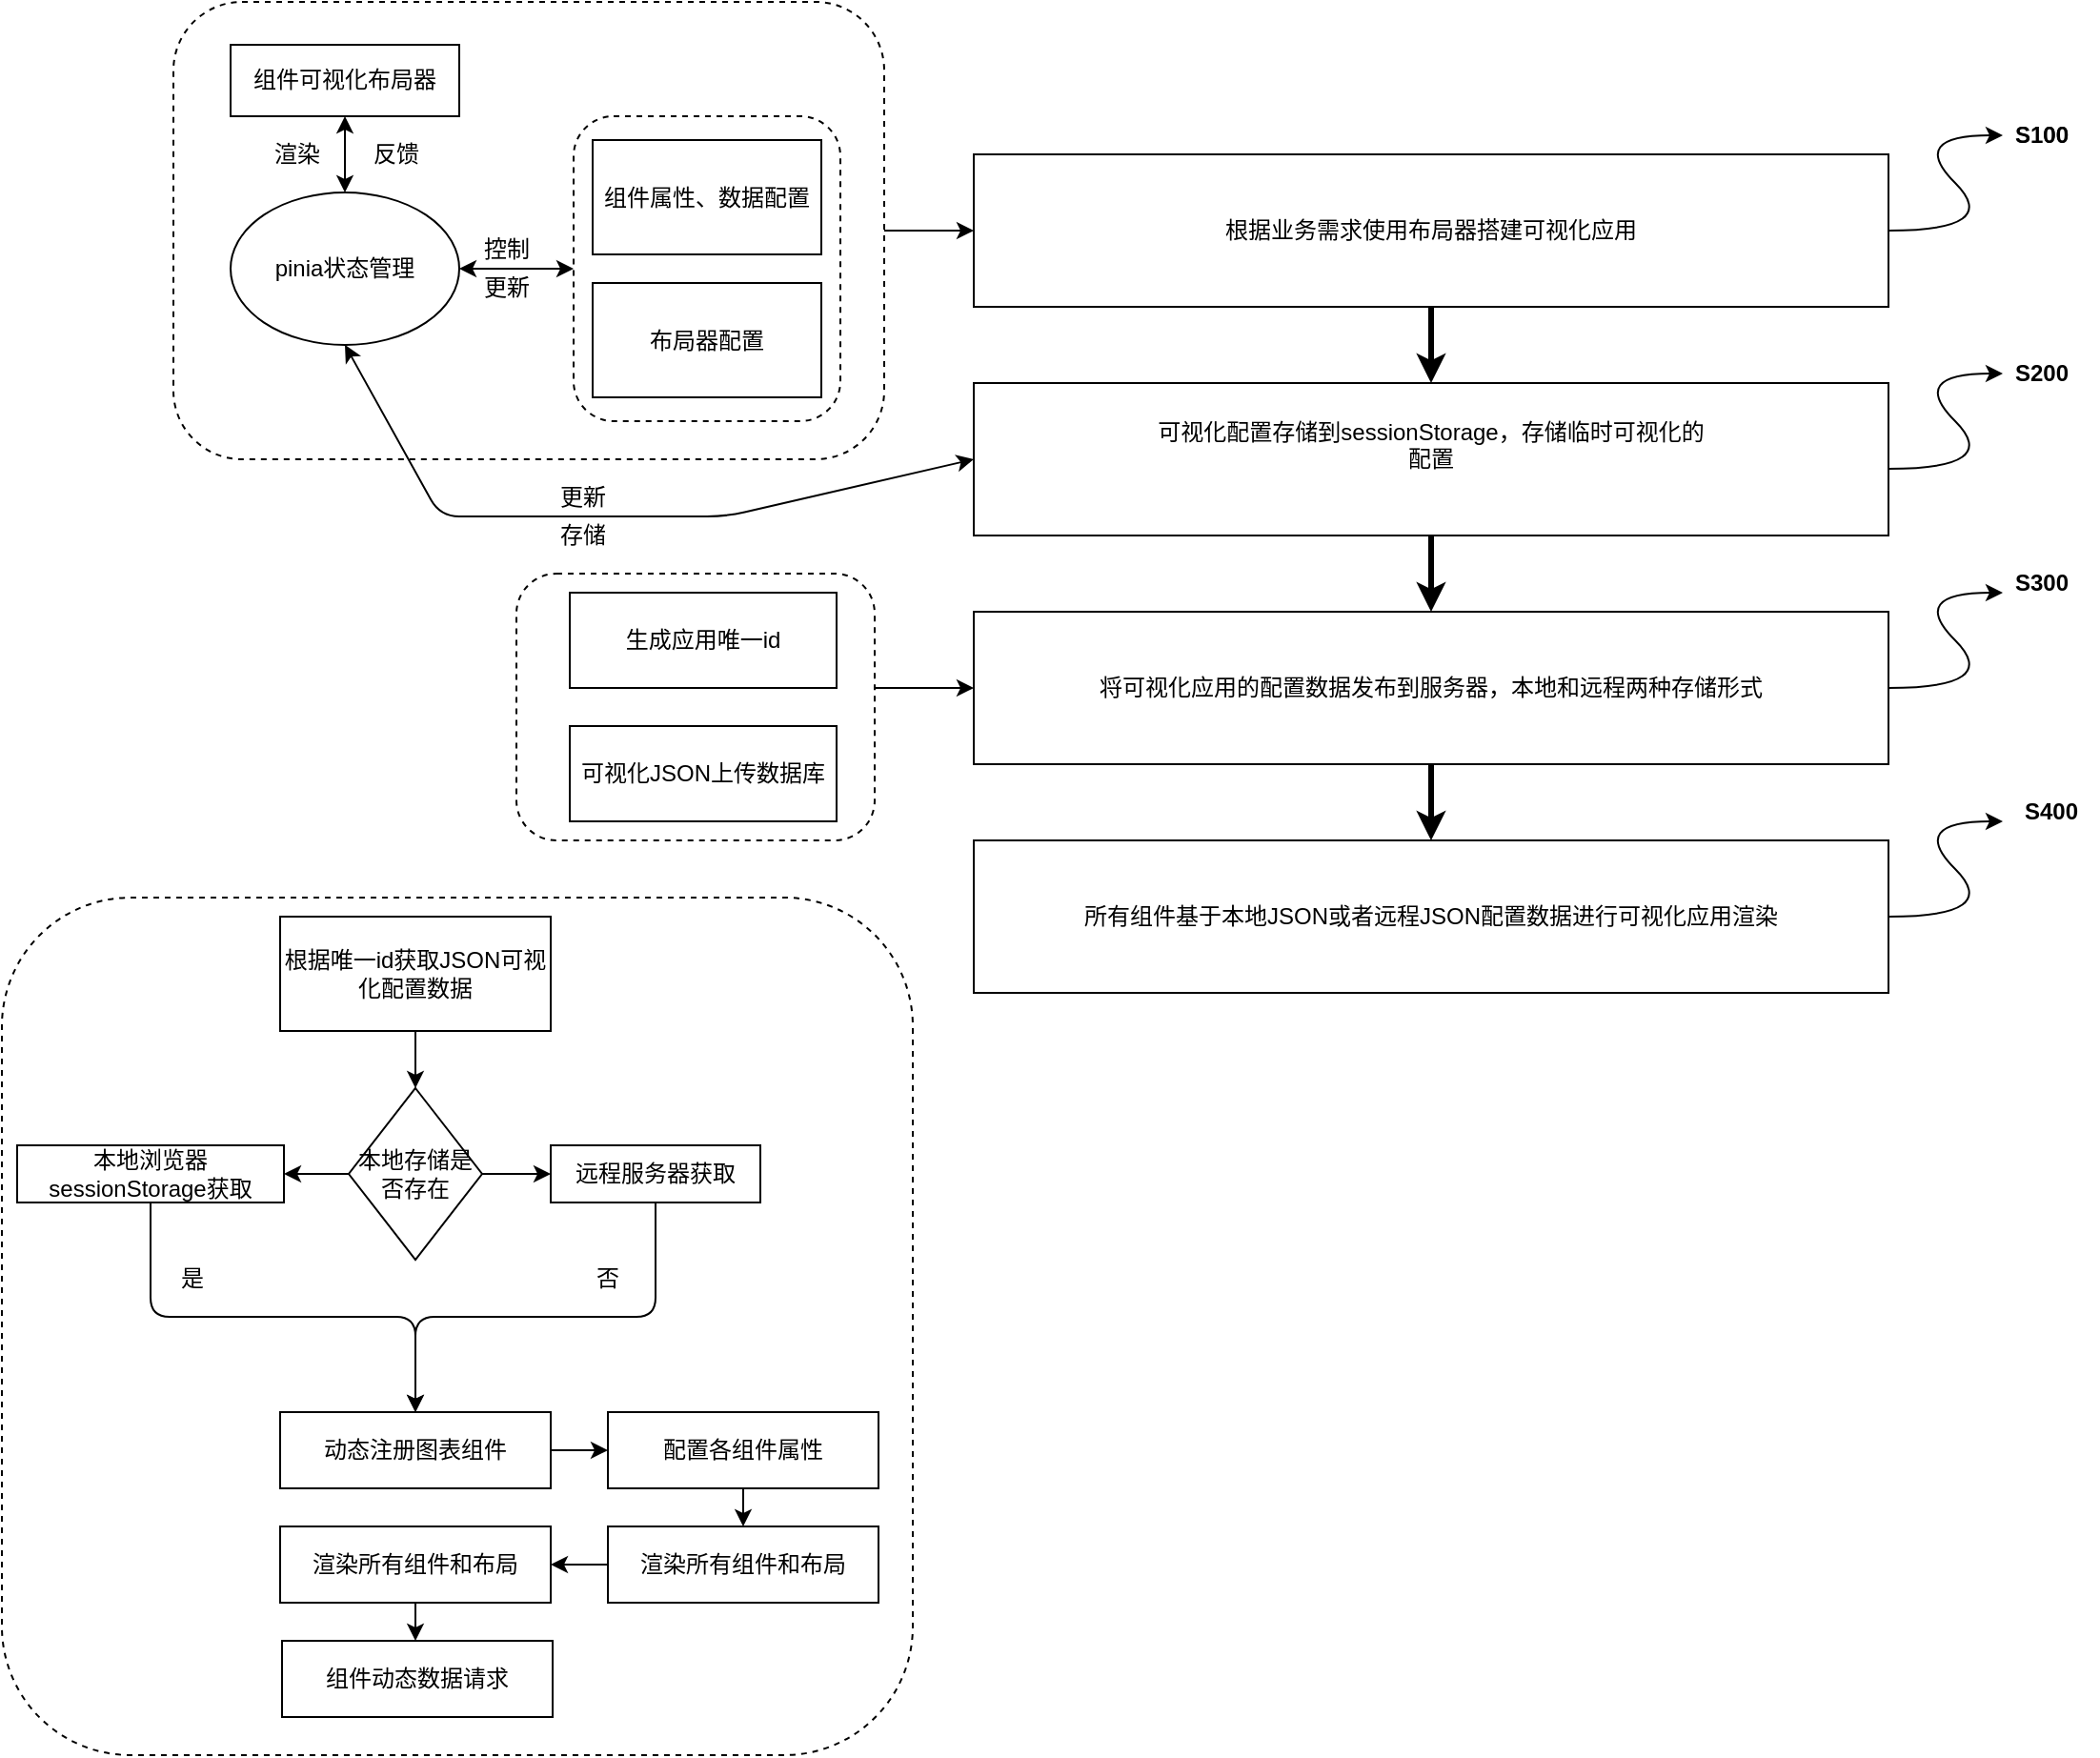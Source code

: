 <mxfile version="20.8.20" type="github">
  <diagram name="第 1 页" id="GeeEb77dweloTAw-bRXM">
    <mxGraphModel dx="2022" dy="1806" grid="1" gridSize="10" guides="1" tooltips="1" connect="1" arrows="1" fold="1" page="1" pageScale="1" pageWidth="827" pageHeight="1169" math="0" shadow="0">
      <root>
        <mxCell id="0" />
        <mxCell id="1" parent="0" />
        <mxCell id="noXm-ATCnPWvdTikBei7-1" value="根据业务需求使用布局器搭建可视化应用" style="rounded=0;whiteSpace=wrap;html=1;" vertex="1" parent="1">
          <mxGeometry x="80" y="40" width="480" height="80" as="geometry" />
        </mxCell>
        <mxCell id="noXm-ATCnPWvdTikBei7-11" value="" style="edgeStyle=orthogonalEdgeStyle;rounded=0;orthogonalLoop=1;jettySize=auto;html=1;strokeWidth=3;" edge="1" parent="1" source="noXm-ATCnPWvdTikBei7-5" target="noXm-ATCnPWvdTikBei7-6">
          <mxGeometry relative="1" as="geometry" />
        </mxCell>
        <mxCell id="noXm-ATCnPWvdTikBei7-5" value="&lt;div&gt;可视化配置存储到sessionStorage，存储临时可视化的&lt;/div&gt;配置&lt;div&gt;&lt;br&gt;&lt;/div&gt;" style="rounded=0;whiteSpace=wrap;html=1;" vertex="1" parent="1">
          <mxGeometry x="80" y="160" width="480" height="80" as="geometry" />
        </mxCell>
        <mxCell id="noXm-ATCnPWvdTikBei7-12" value="" style="edgeStyle=orthogonalEdgeStyle;rounded=0;orthogonalLoop=1;jettySize=auto;html=1;strokeWidth=3;" edge="1" parent="1" source="noXm-ATCnPWvdTikBei7-6" target="noXm-ATCnPWvdTikBei7-7">
          <mxGeometry relative="1" as="geometry" />
        </mxCell>
        <mxCell id="noXm-ATCnPWvdTikBei7-6" value="&lt;span style=&quot;font-weight: normal;&quot;&gt;将可视化应用的配置数据发布到服务器，本地和远程两种存储形式&lt;/span&gt;" style="rounded=0;whiteSpace=wrap;html=1;fontStyle=1" vertex="1" parent="1">
          <mxGeometry x="80" y="280" width="480" height="80" as="geometry" />
        </mxCell>
        <mxCell id="noXm-ATCnPWvdTikBei7-7" value="所有组件基于本地JSON或者远程JSON配置数据进行可视化应用渲染" style="rounded=0;whiteSpace=wrap;html=1;" vertex="1" parent="1">
          <mxGeometry x="80" y="400" width="480" height="80" as="geometry" />
        </mxCell>
        <mxCell id="noXm-ATCnPWvdTikBei7-10" value="" style="endArrow=classic;html=1;rounded=0;exitX=0.5;exitY=1;exitDx=0;exitDy=0;strokeWidth=3;" edge="1" parent="1" source="noXm-ATCnPWvdTikBei7-1" target="noXm-ATCnPWvdTikBei7-5">
          <mxGeometry width="50" height="50" relative="1" as="geometry">
            <mxPoint x="270" y="390" as="sourcePoint" />
            <mxPoint x="320" y="340" as="targetPoint" />
          </mxGeometry>
        </mxCell>
        <mxCell id="noXm-ATCnPWvdTikBei7-15" value="" style="curved=1;endArrow=classic;html=1;rounded=0;strokeWidth=1;exitX=1;exitY=0.5;exitDx=0;exitDy=0;" edge="1" parent="1" source="noXm-ATCnPWvdTikBei7-1">
          <mxGeometry width="50" height="50" relative="1" as="geometry">
            <mxPoint x="570" y="80" as="sourcePoint" />
            <mxPoint x="620" y="30" as="targetPoint" />
            <Array as="points">
              <mxPoint x="620" y="80" />
              <mxPoint x="570" y="30" />
            </Array>
          </mxGeometry>
        </mxCell>
        <mxCell id="noXm-ATCnPWvdTikBei7-16" value="S100" style="text;html=1;align=center;verticalAlign=middle;resizable=0;points=[];autosize=1;strokeColor=none;fillColor=none;" vertex="1" parent="1">
          <mxGeometry x="615" y="15" width="50" height="30" as="geometry" />
        </mxCell>
        <mxCell id="noXm-ATCnPWvdTikBei7-17" value="" style="curved=1;endArrow=classic;html=1;rounded=0;strokeWidth=1;exitX=1;exitY=0.5;exitDx=0;exitDy=0;" edge="1" parent="1">
          <mxGeometry width="50" height="50" relative="1" as="geometry">
            <mxPoint x="560" y="205" as="sourcePoint" />
            <mxPoint x="620" y="155" as="targetPoint" />
            <Array as="points">
              <mxPoint x="620" y="205" />
              <mxPoint x="570" y="155" />
            </Array>
          </mxGeometry>
        </mxCell>
        <mxCell id="noXm-ATCnPWvdTikBei7-18" value="&lt;b&gt;S200&lt;/b&gt;" style="text;html=1;align=center;verticalAlign=middle;resizable=0;points=[];autosize=1;strokeColor=none;fillColor=none;" vertex="1" parent="1">
          <mxGeometry x="615" y="140" width="50" height="30" as="geometry" />
        </mxCell>
        <mxCell id="noXm-ATCnPWvdTikBei7-22" value="" style="curved=1;endArrow=classic;html=1;rounded=0;strokeWidth=1;exitX=1;exitY=0.5;exitDx=0;exitDy=0;" edge="1" parent="1">
          <mxGeometry width="50" height="50" relative="1" as="geometry">
            <mxPoint x="560" y="320" as="sourcePoint" />
            <mxPoint x="620" y="270" as="targetPoint" />
            <Array as="points">
              <mxPoint x="620" y="320" />
              <mxPoint x="570" y="270" />
            </Array>
          </mxGeometry>
        </mxCell>
        <mxCell id="noXm-ATCnPWvdTikBei7-23" value="" style="curved=1;endArrow=classic;html=1;rounded=0;strokeWidth=1;exitX=1;exitY=0.5;exitDx=0;exitDy=0;" edge="1" parent="1">
          <mxGeometry width="50" height="50" relative="1" as="geometry">
            <mxPoint x="560" y="440" as="sourcePoint" />
            <mxPoint x="620" y="390" as="targetPoint" />
            <Array as="points">
              <mxPoint x="620" y="440" />
              <mxPoint x="570" y="390" />
            </Array>
          </mxGeometry>
        </mxCell>
        <mxCell id="noXm-ATCnPWvdTikBei7-25" value="&lt;b&gt;S300&lt;/b&gt;" style="text;html=1;align=center;verticalAlign=middle;resizable=0;points=[];autosize=1;strokeColor=none;fillColor=none;" vertex="1" parent="1">
          <mxGeometry x="615" y="250" width="50" height="30" as="geometry" />
        </mxCell>
        <mxCell id="noXm-ATCnPWvdTikBei7-26" value="&lt;b&gt;S400&lt;/b&gt;" style="text;html=1;align=center;verticalAlign=middle;resizable=0;points=[];autosize=1;strokeColor=none;fillColor=none;" vertex="1" parent="1">
          <mxGeometry x="620" y="370" width="50" height="30" as="geometry" />
        </mxCell>
        <mxCell id="noXm-ATCnPWvdTikBei7-28" value="&lt;b&gt;S100&lt;/b&gt;" style="text;html=1;align=center;verticalAlign=middle;resizable=0;points=[];autosize=1;strokeColor=none;fillColor=none;" vertex="1" parent="1">
          <mxGeometry x="615" y="15" width="50" height="30" as="geometry" />
        </mxCell>
        <mxCell id="noXm-ATCnPWvdTikBei7-45" value="" style="edgeStyle=orthogonalEdgeStyle;rounded=0;orthogonalLoop=1;jettySize=auto;html=1;strokeWidth=1;" edge="1" parent="1" source="noXm-ATCnPWvdTikBei7-43" target="noXm-ATCnPWvdTikBei7-1">
          <mxGeometry relative="1" as="geometry" />
        </mxCell>
        <mxCell id="noXm-ATCnPWvdTikBei7-43" value="" style="rounded=1;whiteSpace=wrap;html=1;dashed=1;" vertex="1" parent="1">
          <mxGeometry x="-340" y="-40" width="373" height="240" as="geometry" />
        </mxCell>
        <mxCell id="noXm-ATCnPWvdTikBei7-38" value="" style="rounded=1;whiteSpace=wrap;html=1;dashed=1;" vertex="1" parent="1">
          <mxGeometry x="-130" y="20" width="140" height="160" as="geometry" />
        </mxCell>
        <mxCell id="noXm-ATCnPWvdTikBei7-30" value="组件可视化布局器" style="rounded=0;whiteSpace=wrap;html=1;" vertex="1" parent="1">
          <mxGeometry x="-310" y="-17.5" width="120" height="37.5" as="geometry" />
        </mxCell>
        <mxCell id="noXm-ATCnPWvdTikBei7-31" value="pinia状态管理" style="ellipse;whiteSpace=wrap;html=1;" vertex="1" parent="1">
          <mxGeometry x="-310" y="60" width="120" height="80" as="geometry" />
        </mxCell>
        <mxCell id="noXm-ATCnPWvdTikBei7-32" value="组件属性、数据配置" style="rounded=0;whiteSpace=wrap;html=1;" vertex="1" parent="1">
          <mxGeometry x="-120" y="32.5" width="120" height="60" as="geometry" />
        </mxCell>
        <mxCell id="noXm-ATCnPWvdTikBei7-33" value="布局器配置" style="rounded=0;whiteSpace=wrap;html=1;" vertex="1" parent="1">
          <mxGeometry x="-120" y="107.5" width="120" height="60" as="geometry" />
        </mxCell>
        <mxCell id="noXm-ATCnPWvdTikBei7-36" value="渲染" style="text;html=1;strokeColor=none;fillColor=none;align=center;verticalAlign=middle;whiteSpace=wrap;rounded=0;" vertex="1" parent="1">
          <mxGeometry x="-300" y="30" width="50" height="20" as="geometry" />
        </mxCell>
        <mxCell id="noXm-ATCnPWvdTikBei7-37" value="反馈" style="text;html=1;strokeColor=none;fillColor=none;align=center;verticalAlign=middle;whiteSpace=wrap;rounded=0;" vertex="1" parent="1">
          <mxGeometry x="-248" y="30" width="50" height="20" as="geometry" />
        </mxCell>
        <mxCell id="noXm-ATCnPWvdTikBei7-39" value="" style="endArrow=classic;startArrow=classic;html=1;rounded=0;strokeWidth=1;entryX=0;entryY=0.5;entryDx=0;entryDy=0;" edge="1" parent="1" target="noXm-ATCnPWvdTikBei7-38">
          <mxGeometry width="50" height="50" relative="1" as="geometry">
            <mxPoint x="-190" y="100" as="sourcePoint" />
            <mxPoint x="-140" y="50" as="targetPoint" />
          </mxGeometry>
        </mxCell>
        <mxCell id="noXm-ATCnPWvdTikBei7-40" value="控制" style="text;html=1;strokeColor=none;fillColor=none;align=center;verticalAlign=middle;whiteSpace=wrap;rounded=0;" vertex="1" parent="1">
          <mxGeometry x="-190" y="80" width="50" height="20" as="geometry" />
        </mxCell>
        <mxCell id="noXm-ATCnPWvdTikBei7-41" value="更新" style="text;html=1;strokeColor=none;fillColor=none;align=center;verticalAlign=middle;whiteSpace=wrap;rounded=0;" vertex="1" parent="1">
          <mxGeometry x="-190" y="100" width="50" height="20" as="geometry" />
        </mxCell>
        <mxCell id="noXm-ATCnPWvdTikBei7-42" value="" style="endArrow=classic;startArrow=classic;html=1;rounded=0;strokeWidth=1;entryX=0.5;entryY=1;entryDx=0;entryDy=0;exitX=0.5;exitY=0;exitDx=0;exitDy=0;" edge="1" parent="1" source="noXm-ATCnPWvdTikBei7-31" target="noXm-ATCnPWvdTikBei7-30">
          <mxGeometry width="50" height="50" relative="1" as="geometry">
            <mxPoint x="-300" y="90" as="sourcePoint" />
            <mxPoint x="-250" y="40" as="targetPoint" />
          </mxGeometry>
        </mxCell>
        <mxCell id="noXm-ATCnPWvdTikBei7-47" value="" style="endArrow=classic;startArrow=classic;html=1;rounded=1;strokeWidth=1;exitX=0.5;exitY=1;exitDx=0;exitDy=0;entryX=0;entryY=0.5;entryDx=0;entryDy=0;" edge="1" parent="1" source="noXm-ATCnPWvdTikBei7-31" target="noXm-ATCnPWvdTikBei7-5">
          <mxGeometry width="50" height="50" relative="1" as="geometry">
            <mxPoint x="200" y="120" as="sourcePoint" />
            <mxPoint x="250" y="70" as="targetPoint" />
            <Array as="points">
              <mxPoint x="-200" y="230" />
              <mxPoint x="-50" y="230" />
            </Array>
          </mxGeometry>
        </mxCell>
        <mxCell id="noXm-ATCnPWvdTikBei7-48" value="存储" style="text;html=1;strokeColor=none;fillColor=none;align=center;verticalAlign=middle;whiteSpace=wrap;rounded=0;" vertex="1" parent="1">
          <mxGeometry x="-150" y="230" width="50" height="20" as="geometry" />
        </mxCell>
        <mxCell id="noXm-ATCnPWvdTikBei7-49" value="更新" style="text;html=1;strokeColor=none;fillColor=none;align=center;verticalAlign=middle;whiteSpace=wrap;rounded=0;" vertex="1" parent="1">
          <mxGeometry x="-150" y="210" width="50" height="20" as="geometry" />
        </mxCell>
        <mxCell id="noXm-ATCnPWvdTikBei7-53" value="" style="group" vertex="1" connectable="0" parent="1">
          <mxGeometry x="-160" y="260" width="310" height="140" as="geometry" />
        </mxCell>
        <mxCell id="noXm-ATCnPWvdTikBei7-52" value="" style="rounded=1;whiteSpace=wrap;html=1;dashed=1;" vertex="1" parent="noXm-ATCnPWvdTikBei7-53">
          <mxGeometry width="188" height="140" as="geometry" />
        </mxCell>
        <mxCell id="noXm-ATCnPWvdTikBei7-50" value="生成应用唯一id" style="rounded=0;whiteSpace=wrap;html=1;" vertex="1" parent="noXm-ATCnPWvdTikBei7-53">
          <mxGeometry x="28" y="10" width="140" height="50" as="geometry" />
        </mxCell>
        <mxCell id="noXm-ATCnPWvdTikBei7-51" value="可视化JSON上传数据库" style="rounded=0;whiteSpace=wrap;html=1;" vertex="1" parent="noXm-ATCnPWvdTikBei7-53">
          <mxGeometry x="28" y="80" width="140" height="50" as="geometry" />
        </mxCell>
        <mxCell id="noXm-ATCnPWvdTikBei7-56" value="" style="edgeStyle=orthogonalEdgeStyle;rounded=1;orthogonalLoop=1;jettySize=auto;html=1;strokeWidth=1;" edge="1" parent="1" source="noXm-ATCnPWvdTikBei7-52">
          <mxGeometry relative="1" as="geometry">
            <mxPoint x="80" y="320" as="targetPoint" />
            <Array as="points">
              <mxPoint x="80" y="320" />
            </Array>
          </mxGeometry>
        </mxCell>
        <mxCell id="noXm-ATCnPWvdTikBei7-90" value="" style="group" vertex="1" connectable="0" parent="1">
          <mxGeometry x="-430" y="430" width="478" height="450" as="geometry" />
        </mxCell>
        <mxCell id="noXm-ATCnPWvdTikBei7-89" value="" style="rounded=1;whiteSpace=wrap;html=1;dashed=1;" vertex="1" parent="noXm-ATCnPWvdTikBei7-90">
          <mxGeometry width="478" height="450" as="geometry" />
        </mxCell>
        <mxCell id="noXm-ATCnPWvdTikBei7-58" value="根据唯一id获取JSON可视化配置数据" style="rounded=0;whiteSpace=wrap;html=1;" vertex="1" parent="noXm-ATCnPWvdTikBei7-90">
          <mxGeometry x="146" y="10" width="142" height="60" as="geometry" />
        </mxCell>
        <mxCell id="noXm-ATCnPWvdTikBei7-59" value="本地存储是否存在" style="rhombus;whiteSpace=wrap;html=1;" vertex="1" parent="noXm-ATCnPWvdTikBei7-90">
          <mxGeometry x="182" y="100" width="70" height="90" as="geometry" />
        </mxCell>
        <mxCell id="noXm-ATCnPWvdTikBei7-60" value="" style="edgeStyle=orthogonalEdgeStyle;rounded=1;orthogonalLoop=1;jettySize=auto;html=1;strokeWidth=1;" edge="1" parent="noXm-ATCnPWvdTikBei7-90" source="noXm-ATCnPWvdTikBei7-58" target="noXm-ATCnPWvdTikBei7-59">
          <mxGeometry relative="1" as="geometry" />
        </mxCell>
        <mxCell id="noXm-ATCnPWvdTikBei7-61" value="远程服务器获取" style="rounded=0;whiteSpace=wrap;html=1;" vertex="1" parent="noXm-ATCnPWvdTikBei7-90">
          <mxGeometry x="288" y="130" width="110" height="30" as="geometry" />
        </mxCell>
        <mxCell id="noXm-ATCnPWvdTikBei7-63" value="" style="edgeStyle=orthogonalEdgeStyle;rounded=1;orthogonalLoop=1;jettySize=auto;html=1;strokeWidth=1;" edge="1" parent="noXm-ATCnPWvdTikBei7-90" source="noXm-ATCnPWvdTikBei7-59" target="noXm-ATCnPWvdTikBei7-61">
          <mxGeometry relative="1" as="geometry" />
        </mxCell>
        <mxCell id="noXm-ATCnPWvdTikBei7-80" value="" style="group" vertex="1" connectable="0" parent="noXm-ATCnPWvdTikBei7-90">
          <mxGeometry x="146" y="270" width="314" height="160" as="geometry" />
        </mxCell>
        <mxCell id="noXm-ATCnPWvdTikBei7-65" value="配置各组件属性" style="rounded=0;whiteSpace=wrap;html=1;" vertex="1" parent="noXm-ATCnPWvdTikBei7-80">
          <mxGeometry x="172" width="142" height="40" as="geometry" />
        </mxCell>
        <mxCell id="noXm-ATCnPWvdTikBei7-74" value="" style="edgeStyle=orthogonalEdgeStyle;rounded=1;orthogonalLoop=1;jettySize=auto;html=1;strokeWidth=1;" edge="1" parent="noXm-ATCnPWvdTikBei7-80" source="noXm-ATCnPWvdTikBei7-64" target="noXm-ATCnPWvdTikBei7-65">
          <mxGeometry relative="1" as="geometry" />
        </mxCell>
        <mxCell id="noXm-ATCnPWvdTikBei7-66" value="渲染所有组件和布局" style="rounded=0;whiteSpace=wrap;html=1;" vertex="1" parent="noXm-ATCnPWvdTikBei7-80">
          <mxGeometry x="172" y="60" width="142" height="40" as="geometry" />
        </mxCell>
        <mxCell id="noXm-ATCnPWvdTikBei7-75" value="" style="edgeStyle=orthogonalEdgeStyle;rounded=1;orthogonalLoop=1;jettySize=auto;html=1;strokeWidth=1;" edge="1" parent="noXm-ATCnPWvdTikBei7-80" source="noXm-ATCnPWvdTikBei7-65" target="noXm-ATCnPWvdTikBei7-66">
          <mxGeometry relative="1" as="geometry" />
        </mxCell>
        <mxCell id="noXm-ATCnPWvdTikBei7-67" value="渲染所有组件和布局" style="rounded=0;whiteSpace=wrap;html=1;" vertex="1" parent="noXm-ATCnPWvdTikBei7-80">
          <mxGeometry y="60" width="142" height="40" as="geometry" />
        </mxCell>
        <mxCell id="noXm-ATCnPWvdTikBei7-76" value="" style="edgeStyle=orthogonalEdgeStyle;rounded=1;orthogonalLoop=1;jettySize=auto;html=1;strokeWidth=1;" edge="1" parent="noXm-ATCnPWvdTikBei7-80" source="noXm-ATCnPWvdTikBei7-66" target="noXm-ATCnPWvdTikBei7-67">
          <mxGeometry relative="1" as="geometry" />
        </mxCell>
        <mxCell id="noXm-ATCnPWvdTikBei7-68" value="组件动态数据请求" style="rounded=0;whiteSpace=wrap;html=1;" vertex="1" parent="noXm-ATCnPWvdTikBei7-80">
          <mxGeometry x="1" y="120" width="142" height="40" as="geometry" />
        </mxCell>
        <mxCell id="noXm-ATCnPWvdTikBei7-77" value="" style="edgeStyle=orthogonalEdgeStyle;rounded=1;orthogonalLoop=1;jettySize=auto;html=1;strokeWidth=1;" edge="1" parent="noXm-ATCnPWvdTikBei7-80" source="noXm-ATCnPWvdTikBei7-67" target="noXm-ATCnPWvdTikBei7-68">
          <mxGeometry relative="1" as="geometry">
            <Array as="points">
              <mxPoint x="72" y="120" />
              <mxPoint x="72" y="120" />
            </Array>
          </mxGeometry>
        </mxCell>
        <mxCell id="noXm-ATCnPWvdTikBei7-64" value="动态注册图表组件" style="rounded=0;whiteSpace=wrap;html=1;" vertex="1" parent="noXm-ATCnPWvdTikBei7-80">
          <mxGeometry width="142" height="40" as="geometry" />
        </mxCell>
        <mxCell id="noXm-ATCnPWvdTikBei7-86" style="edgeStyle=orthogonalEdgeStyle;rounded=1;orthogonalLoop=1;jettySize=auto;html=1;entryX=0.5;entryY=0;entryDx=0;entryDy=0;strokeWidth=1;" edge="1" parent="noXm-ATCnPWvdTikBei7-90" source="noXm-ATCnPWvdTikBei7-61" target="noXm-ATCnPWvdTikBei7-64">
          <mxGeometry relative="1" as="geometry">
            <Array as="points">
              <mxPoint x="343" y="220" />
              <mxPoint x="217" y="220" />
            </Array>
          </mxGeometry>
        </mxCell>
        <mxCell id="noXm-ATCnPWvdTikBei7-85" value="" style="edgeStyle=orthogonalEdgeStyle;rounded=1;orthogonalLoop=1;jettySize=auto;html=1;strokeWidth=1;entryX=0.5;entryY=0;entryDx=0;entryDy=0;" edge="1" parent="noXm-ATCnPWvdTikBei7-90" source="noXm-ATCnPWvdTikBei7-81" target="noXm-ATCnPWvdTikBei7-64">
          <mxGeometry relative="1" as="geometry">
            <mxPoint x="186.0" y="270" as="targetPoint" />
            <Array as="points">
              <mxPoint x="78" y="220" />
              <mxPoint x="217" y="220" />
            </Array>
          </mxGeometry>
        </mxCell>
        <mxCell id="noXm-ATCnPWvdTikBei7-81" value="本地浏览器sessionStorage获取" style="rounded=0;whiteSpace=wrap;html=1;" vertex="1" parent="noXm-ATCnPWvdTikBei7-90">
          <mxGeometry x="8" y="130" width="140" height="30" as="geometry" />
        </mxCell>
        <mxCell id="noXm-ATCnPWvdTikBei7-82" value="" style="edgeStyle=orthogonalEdgeStyle;rounded=1;orthogonalLoop=1;jettySize=auto;html=1;strokeWidth=1;" edge="1" parent="noXm-ATCnPWvdTikBei7-90" source="noXm-ATCnPWvdTikBei7-59" target="noXm-ATCnPWvdTikBei7-81">
          <mxGeometry relative="1" as="geometry" />
        </mxCell>
        <mxCell id="noXm-ATCnPWvdTikBei7-87" value="是" style="text;html=1;strokeColor=none;fillColor=none;align=center;verticalAlign=middle;whiteSpace=wrap;rounded=0;" vertex="1" parent="noXm-ATCnPWvdTikBei7-90">
          <mxGeometry x="80" y="190" width="40" height="20" as="geometry" />
        </mxCell>
        <mxCell id="noXm-ATCnPWvdTikBei7-88" value="否" style="text;html=1;strokeColor=none;fillColor=none;align=center;verticalAlign=middle;whiteSpace=wrap;rounded=0;" vertex="1" parent="noXm-ATCnPWvdTikBei7-90">
          <mxGeometry x="298" y="190" width="40" height="20" as="geometry" />
        </mxCell>
      </root>
    </mxGraphModel>
  </diagram>
</mxfile>
